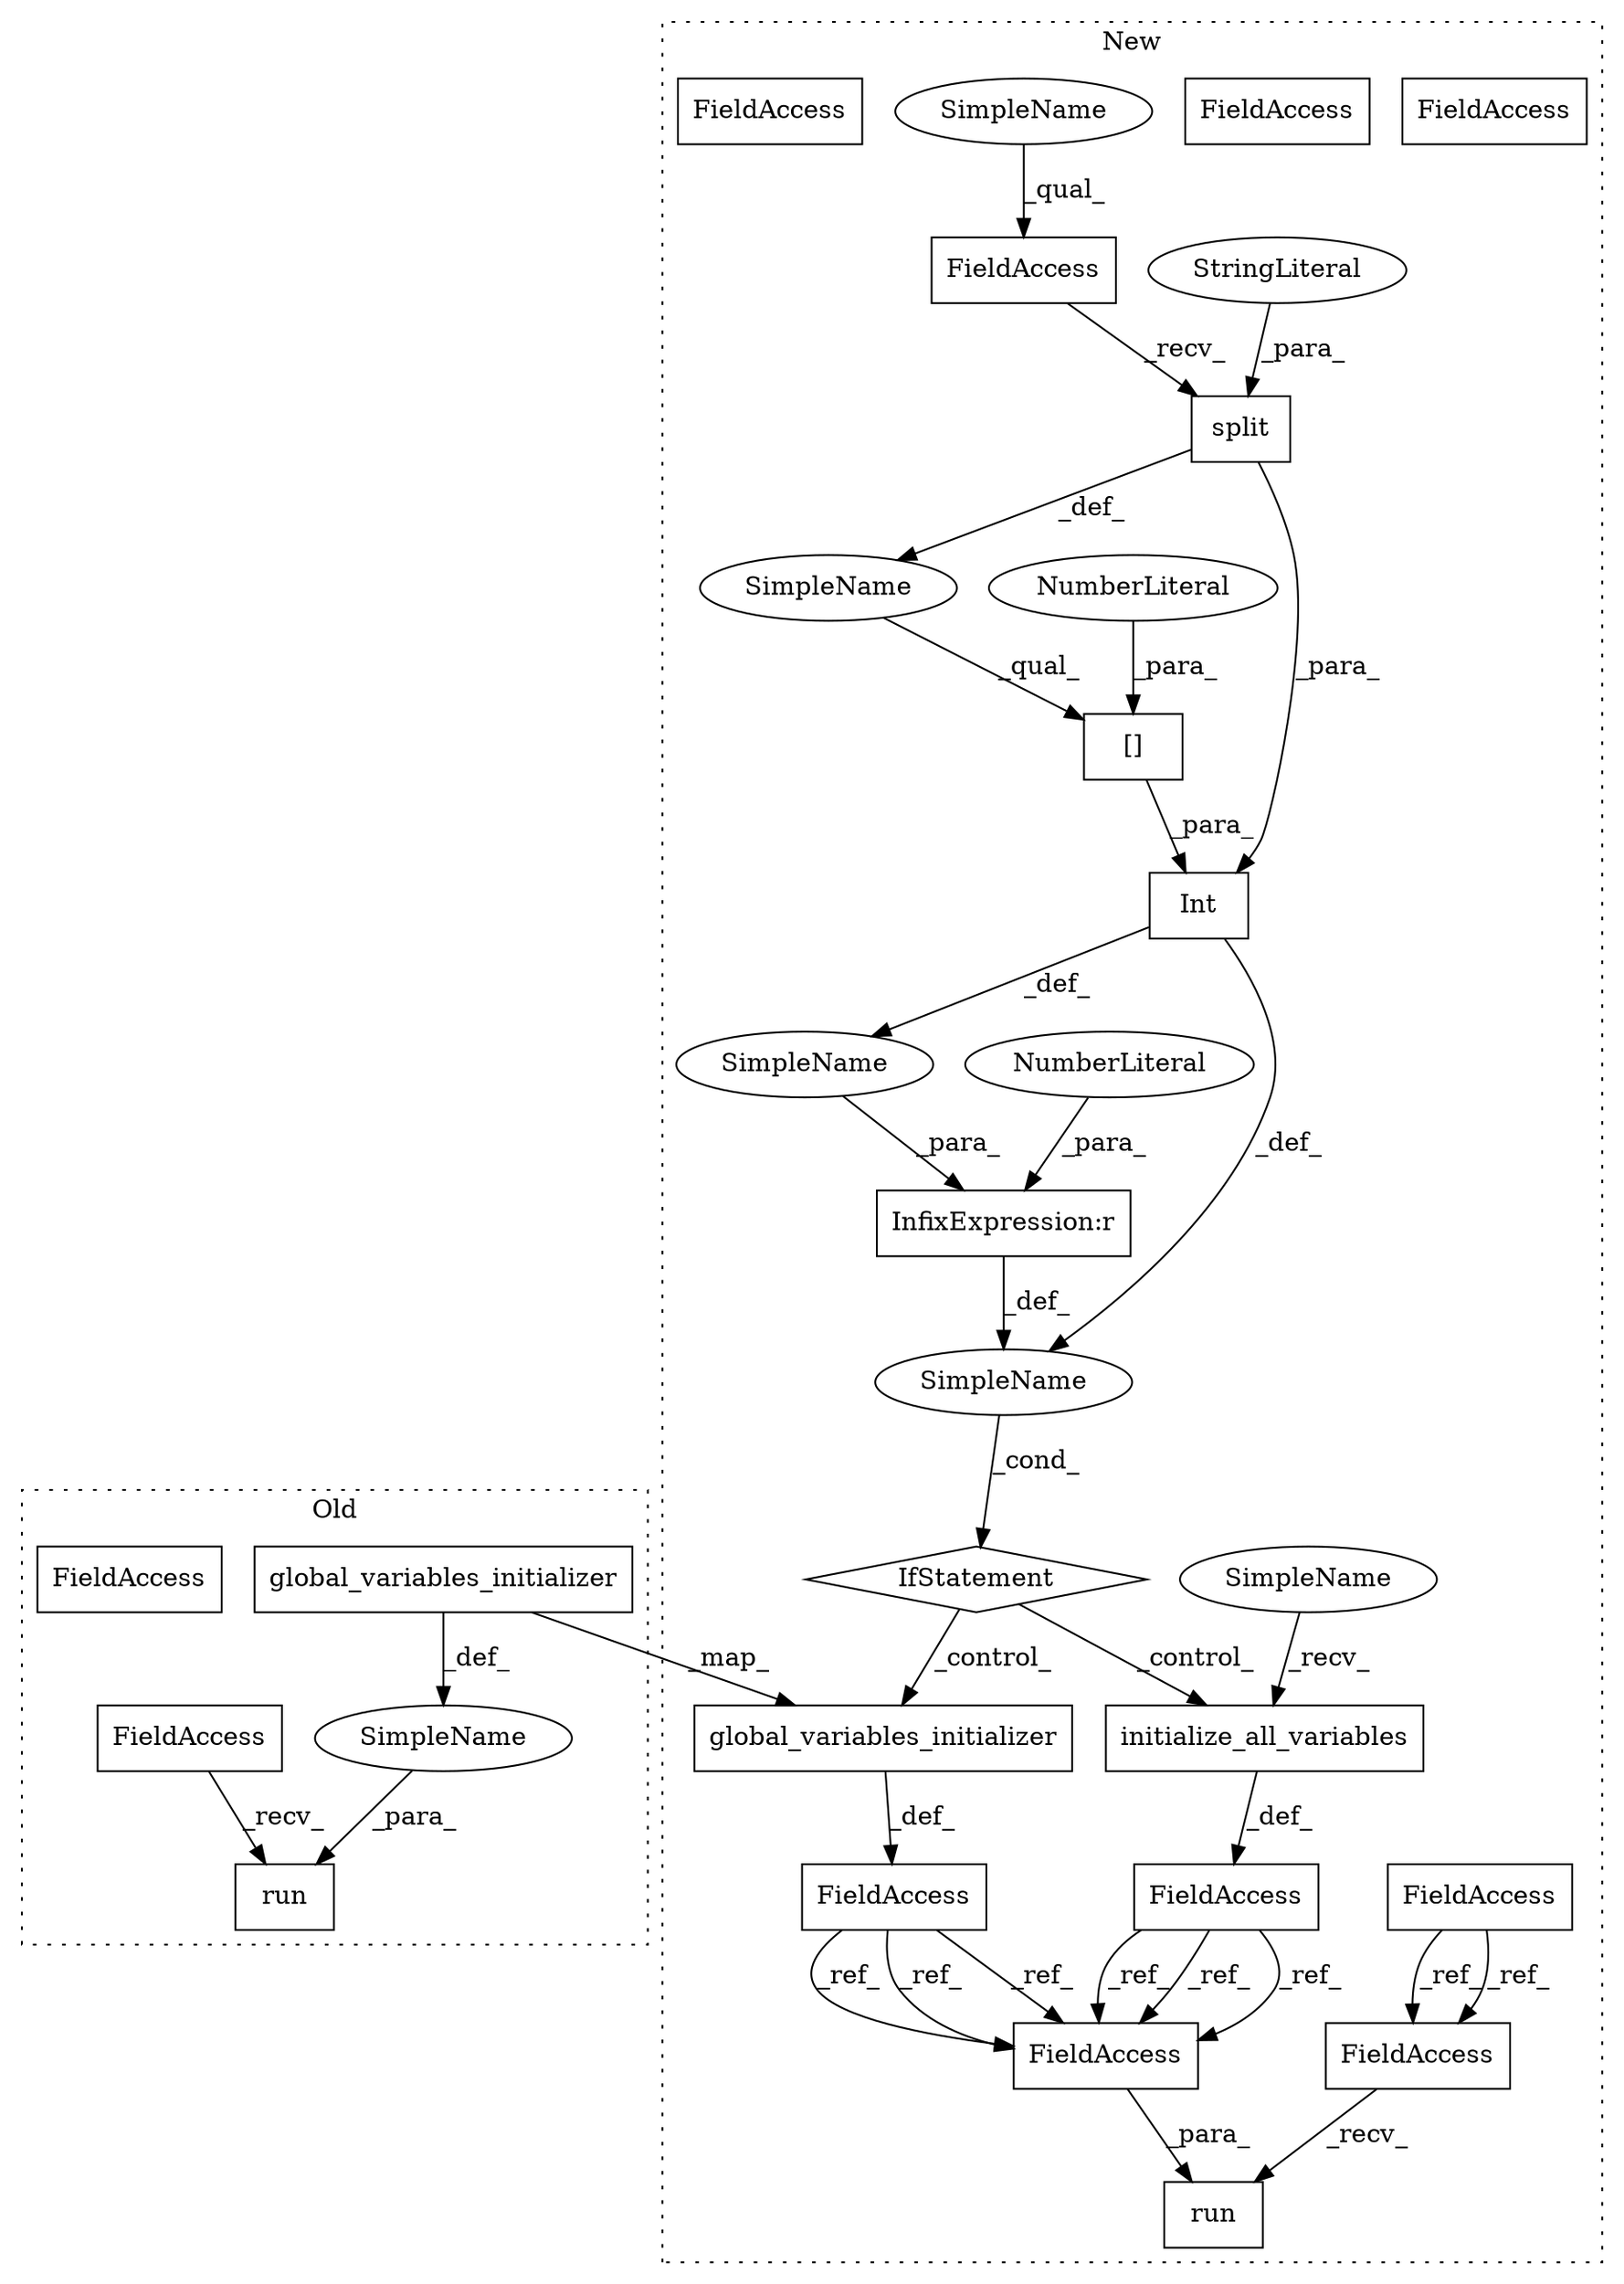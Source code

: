 digraph G {
subgraph cluster0 {
1 [label="global_variables_initializer" a="32" s="1727" l="30" shape="box"];
3 [label="run" a="32" s="1712,1757" l="4,1" shape="box"];
4 [label="SimpleName" a="42" s="" l="" shape="ellipse"];
24 [label="FieldAccess" a="22" s="1707" l="4" shape="box"];
29 [label="FieldAccess" a="22" s="1707" l="4" shape="box"];
label = "Old";
style="dotted";
}
subgraph cluster1 {
2 [label="global_variables_initializer" a="32" s="1847" l="30" shape="box"];
5 [label="run" a="32" s="1894,1902" l="4,1" shape="box"];
6 [label="InfixExpression:r" a="27" s="1752" l="3" shape="box"];
7 [label="NumberLiteral" a="34" s="1755" l="2" shape="ellipse"];
8 [label="split" a="32" s="1738,1747" l="6,1" shape="box"];
9 [label="[]" a="2" s="1715,1750" l="34,1" shape="box"];
10 [label="NumberLiteral" a="34" s="1749" l="1" shape="ellipse"];
11 [label="initialize_all_variables" a="32" s="1783" l="26" shape="box"];
12 [label="FieldAccess" a="22" s="1715" l="22" shape="box"];
13 [label="IfStatement" a="25" s="1707,1757" l="4,2" shape="diamond"];
14 [label="SimpleName" a="42" s="" l="" shape="ellipse"];
15 [label="SimpleName" a="42" s="" l="" shape="ellipse"];
16 [label="SimpleName" a="42" s="" l="" shape="ellipse"];
17 [label="StringLiteral" a="45" s="1744" l="3" shape="ellipse"];
18 [label="Int" a="32" s="1711,1751" l="4,1" shape="box"];
19 [label="FieldAccess" a="22" s="1831" l="4" shape="box"];
20 [label="FieldAccess" a="22" s="1898" l="4" shape="box"];
21 [label="FieldAccess" a="22" s="1767" l="4" shape="box"];
22 [label="FieldAccess" a="22" s="1889" l="4" shape="box"];
23 [label="FieldAccess" a="22" s="1676" l="4" shape="box"];
25 [label="SimpleName" a="42" s="1715" l="10" shape="ellipse"];
26 [label="SimpleName" a="42" s="1772" l="10" shape="ellipse"];
27 [label="FieldAccess" a="22" s="1898" l="4" shape="box"];
28 [label="FieldAccess" a="22" s="1889" l="4" shape="box"];
30 [label="FieldAccess" a="22" s="1898" l="4" shape="box"];
label = "New";
style="dotted";
}
1 -> 4 [label="_def_"];
1 -> 2 [label="_map_"];
2 -> 19 [label="_def_"];
4 -> 3 [label="_para_"];
6 -> 16 [label="_def_"];
7 -> 6 [label="_para_"];
8 -> 15 [label="_def_"];
8 -> 18 [label="_para_"];
9 -> 18 [label="_para_"];
10 -> 9 [label="_para_"];
11 -> 21 [label="_def_"];
12 -> 8 [label="_recv_"];
13 -> 2 [label="_control_"];
13 -> 11 [label="_control_"];
14 -> 6 [label="_para_"];
15 -> 9 [label="_qual_"];
16 -> 13 [label="_cond_"];
17 -> 8 [label="_para_"];
18 -> 14 [label="_def_"];
18 -> 16 [label="_def_"];
19 -> 30 [label="_ref_"];
19 -> 30 [label="_ref_"];
19 -> 30 [label="_ref_"];
21 -> 30 [label="_ref_"];
21 -> 30 [label="_ref_"];
21 -> 30 [label="_ref_"];
23 -> 28 [label="_ref_"];
23 -> 28 [label="_ref_"];
25 -> 12 [label="_qual_"];
26 -> 11 [label="_recv_"];
28 -> 5 [label="_recv_"];
29 -> 3 [label="_recv_"];
30 -> 5 [label="_para_"];
}